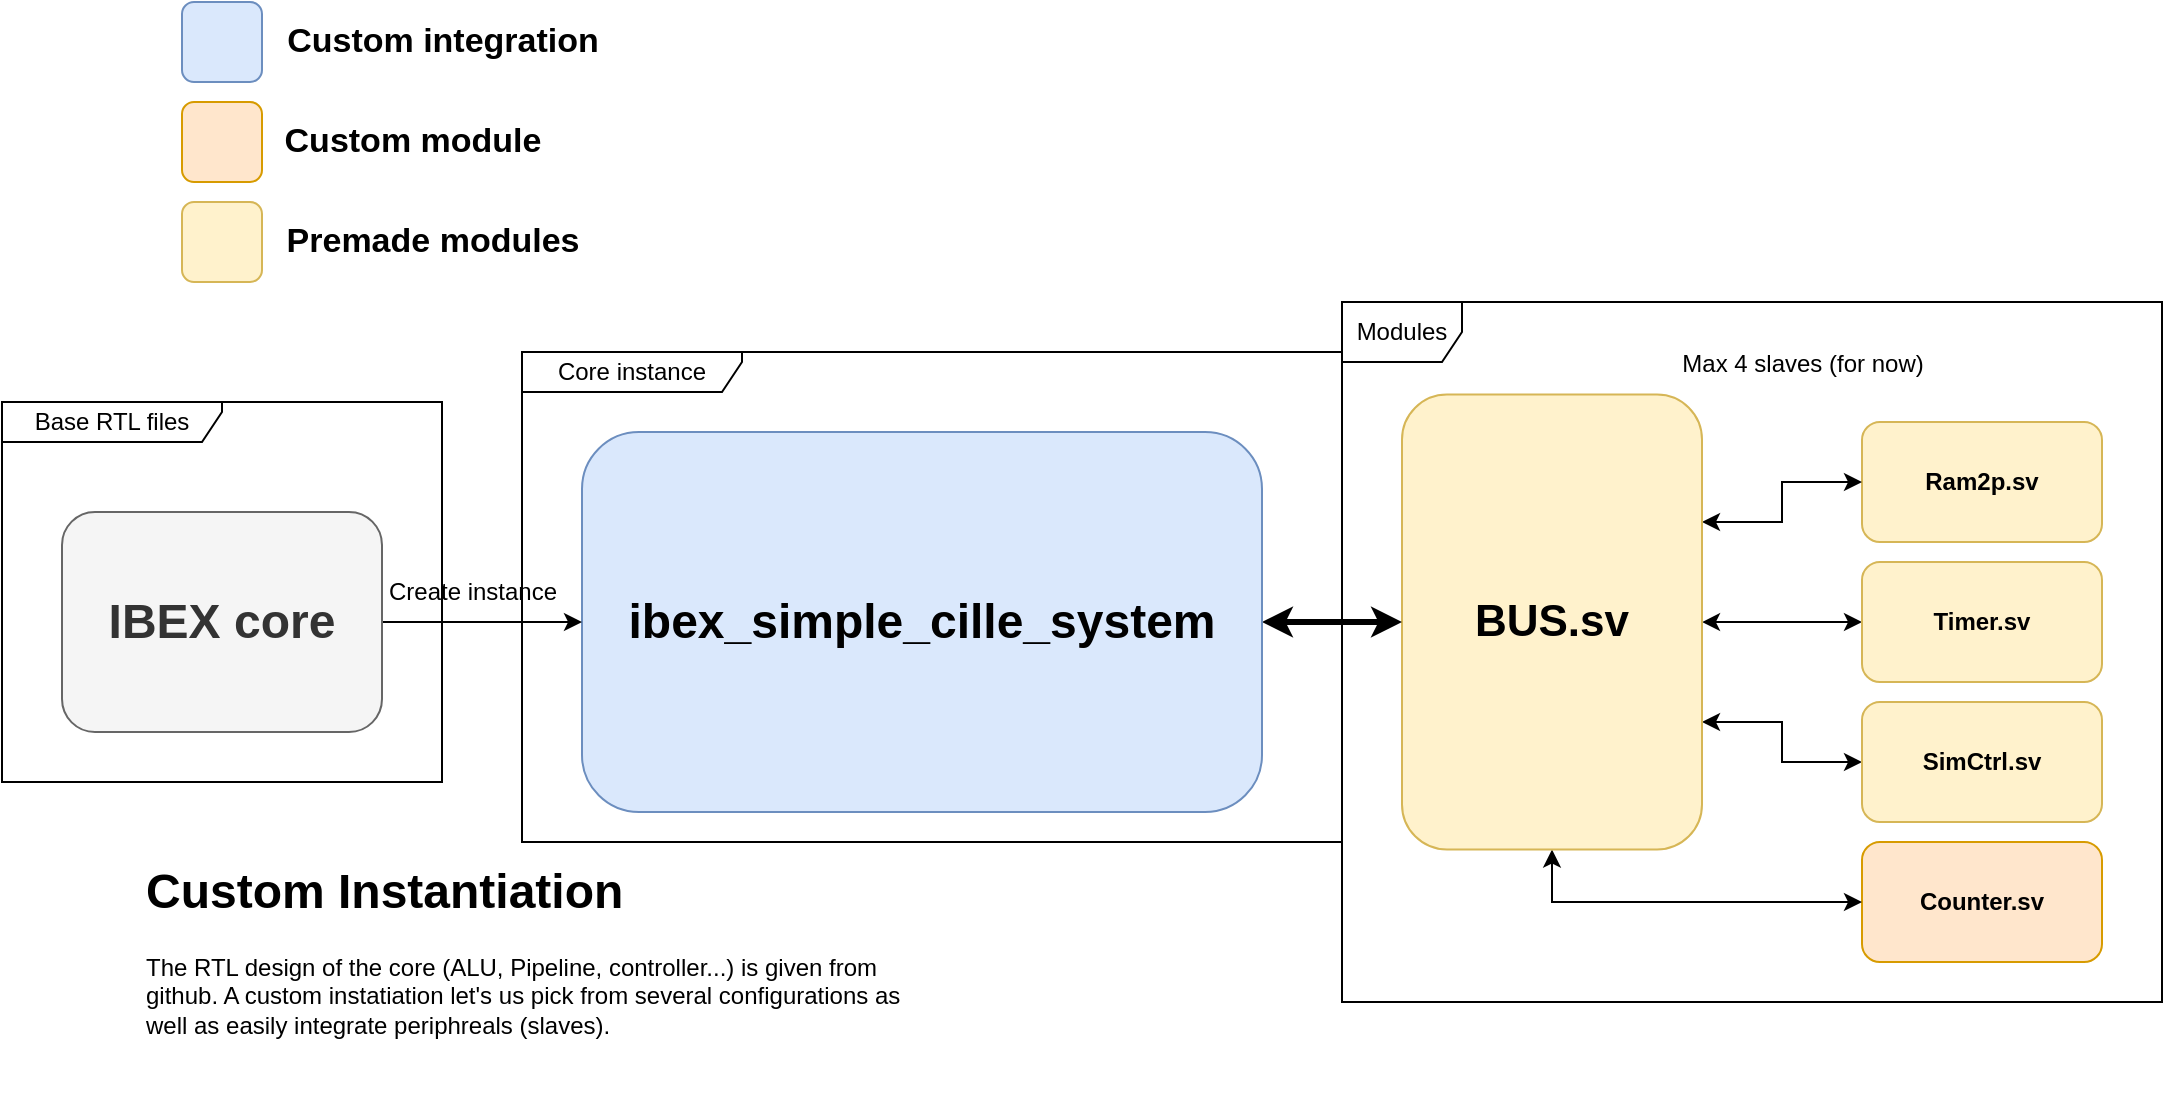 <mxfile version="24.4.0" type="device" pages="2">
  <diagram name="Overall block diagram" id="V-TUKnoeNBvrXeJQ17XT">
    <mxGraphModel dx="2565" dy="983" grid="1" gridSize="10" guides="1" tooltips="1" connect="1" arrows="1" fold="1" page="1" pageScale="1" pageWidth="850" pageHeight="1100" math="0" shadow="0">
      <root>
        <mxCell id="0" />
        <mxCell id="1" parent="0" />
        <mxCell id="teQcWFjBec7qC7DViaNI-1" value="&lt;b&gt;Counter.sv&lt;/b&gt;" style="rounded=1;whiteSpace=wrap;html=1;fillColor=#ffe6cc;strokeColor=#d79b00;" parent="1" vertex="1">
          <mxGeometry x="180" y="650" width="120" height="60" as="geometry" />
        </mxCell>
        <mxCell id="teQcWFjBec7qC7DViaNI-2" value="&lt;b&gt;Ram2p.sv&lt;/b&gt;" style="rounded=1;whiteSpace=wrap;html=1;fillColor=#fff2cc;strokeColor=#d6b656;" parent="1" vertex="1">
          <mxGeometry x="180" y="440" width="120" height="60" as="geometry" />
        </mxCell>
        <mxCell id="zOxFu8eX7CpoIdhw1G43-1" style="edgeStyle=orthogonalEdgeStyle;rounded=0;orthogonalLoop=1;jettySize=auto;html=1;startArrow=classic;startFill=1;" edge="1" parent="1" source="teQcWFjBec7qC7DViaNI-3" target="teQcWFjBec7qC7DViaNI-2">
          <mxGeometry relative="1" as="geometry">
            <Array as="points">
              <mxPoint x="140" y="490" />
              <mxPoint x="140" y="470" />
            </Array>
          </mxGeometry>
        </mxCell>
        <mxCell id="zOxFu8eX7CpoIdhw1G43-2" style="edgeStyle=orthogonalEdgeStyle;rounded=0;orthogonalLoop=1;jettySize=auto;html=1;entryX=0;entryY=0.5;entryDx=0;entryDy=0;startArrow=classic;startFill=1;" edge="1" parent="1" source="teQcWFjBec7qC7DViaNI-3" target="teQcWFjBec7qC7DViaNI-6">
          <mxGeometry relative="1" as="geometry" />
        </mxCell>
        <mxCell id="zOxFu8eX7CpoIdhw1G43-3" style="edgeStyle=orthogonalEdgeStyle;rounded=0;orthogonalLoop=1;jettySize=auto;html=1;entryX=0;entryY=0.5;entryDx=0;entryDy=0;startArrow=classic;startFill=1;" edge="1" parent="1" source="teQcWFjBec7qC7DViaNI-3" target="teQcWFjBec7qC7DViaNI-23">
          <mxGeometry relative="1" as="geometry">
            <Array as="points">
              <mxPoint x="140" y="590" />
              <mxPoint x="140" y="610" />
            </Array>
          </mxGeometry>
        </mxCell>
        <mxCell id="zOxFu8eX7CpoIdhw1G43-5" style="edgeStyle=orthogonalEdgeStyle;rounded=0;orthogonalLoop=1;jettySize=auto;html=1;exitX=0.5;exitY=1;exitDx=0;exitDy=0;startArrow=classic;startFill=1;" edge="1" parent="1" source="teQcWFjBec7qC7DViaNI-3" target="teQcWFjBec7qC7DViaNI-1">
          <mxGeometry relative="1" as="geometry">
            <Array as="points">
              <mxPoint x="25" y="680" />
            </Array>
          </mxGeometry>
        </mxCell>
        <mxCell id="teQcWFjBec7qC7DViaNI-3" value="&lt;font style=&quot;font-size: 22px;&quot;&gt;&lt;b&gt;BUS.sv&lt;/b&gt;&lt;/font&gt;" style="rounded=1;whiteSpace=wrap;html=1;fillColor=#fff2cc;strokeColor=#d6b656;" parent="1" vertex="1">
          <mxGeometry x="-50" y="426.25" width="150" height="227.5" as="geometry" />
        </mxCell>
        <mxCell id="teQcWFjBec7qC7DViaNI-5" style="edgeStyle=orthogonalEdgeStyle;rounded=0;orthogonalLoop=1;jettySize=auto;html=1;entryX=0;entryY=0.5;entryDx=0;entryDy=0;strokeWidth=3;startArrow=classic;startFill=1;" parent="1" source="teQcWFjBec7qC7DViaNI-4" target="teQcWFjBec7qC7DViaNI-3" edge="1">
          <mxGeometry relative="1" as="geometry" />
        </mxCell>
        <mxCell id="teQcWFjBec7qC7DViaNI-4" value="&lt;span style=&quot;font-size: 24px;&quot;&gt;&lt;b&gt;ibex_simple_cille_system&lt;/b&gt;&lt;/span&gt;" style="rounded=1;whiteSpace=wrap;html=1;fillColor=#dae8fc;strokeColor=#6c8ebf;" parent="1" vertex="1">
          <mxGeometry x="-460" y="445" width="340" height="190" as="geometry" />
        </mxCell>
        <mxCell id="teQcWFjBec7qC7DViaNI-6" value="&lt;b&gt;Timer.sv&lt;/b&gt;" style="rounded=1;whiteSpace=wrap;html=1;fillColor=#fff2cc;strokeColor=#d6b656;" parent="1" vertex="1">
          <mxGeometry x="180" y="510" width="120" height="60" as="geometry" />
        </mxCell>
        <mxCell id="teQcWFjBec7qC7DViaNI-23" value="&lt;b&gt;SimCtrl.sv&lt;/b&gt;" style="rounded=1;whiteSpace=wrap;html=1;fillColor=#fff2cc;strokeColor=#d6b656;" parent="1" vertex="1">
          <mxGeometry x="180" y="580" width="120" height="60" as="geometry" />
        </mxCell>
        <mxCell id="teQcWFjBec7qC7DViaNI-25" value="Modules" style="shape=umlFrame;whiteSpace=wrap;html=1;pointerEvents=0;" parent="1" vertex="1">
          <mxGeometry x="-80" y="380" width="410" height="350" as="geometry" />
        </mxCell>
        <mxCell id="oAhusU45HDdvE4szduK1-1" value="" style="rounded=1;whiteSpace=wrap;html=1;fillColor=#dae8fc;strokeColor=#6c8ebf;" vertex="1" parent="1">
          <mxGeometry x="-660" y="230" width="40" height="40" as="geometry" />
        </mxCell>
        <mxCell id="oAhusU45HDdvE4szduK1-2" value="" style="rounded=1;whiteSpace=wrap;html=1;fillColor=#ffe6cc;strokeColor=#d79b00;" vertex="1" parent="1">
          <mxGeometry x="-660" y="280" width="40" height="40" as="geometry" />
        </mxCell>
        <mxCell id="oAhusU45HDdvE4szduK1-3" value="&lt;b&gt;&lt;font style=&quot;font-size: 17px;&quot;&gt;Custom module&lt;/font&gt;&lt;/b&gt;" style="text;html=1;align=center;verticalAlign=middle;resizable=0;points=[];autosize=1;strokeColor=none;fillColor=none;" vertex="1" parent="1">
          <mxGeometry x="-620" y="285" width="150" height="30" as="geometry" />
        </mxCell>
        <mxCell id="oAhusU45HDdvE4szduK1-4" value="" style="rounded=1;whiteSpace=wrap;html=1;fillColor=#fff2cc;strokeColor=#d6b656;" vertex="1" parent="1">
          <mxGeometry x="-660" y="330" width="40" height="40" as="geometry" />
        </mxCell>
        <mxCell id="oAhusU45HDdvE4szduK1-5" value="&lt;b&gt;&lt;font style=&quot;font-size: 17px;&quot;&gt;Premade modules&lt;/font&gt;&lt;/b&gt;" style="text;html=1;align=center;verticalAlign=middle;resizable=0;points=[];autosize=1;strokeColor=none;fillColor=none;" vertex="1" parent="1">
          <mxGeometry x="-620" y="335" width="170" height="30" as="geometry" />
        </mxCell>
        <mxCell id="oAhusU45HDdvE4szduK1-6" value="&lt;b&gt;&lt;font style=&quot;font-size: 17px;&quot;&gt;Custom integration&lt;/font&gt;&lt;/b&gt;" style="text;html=1;align=center;verticalAlign=middle;resizable=0;points=[];autosize=1;strokeColor=none;fillColor=none;" vertex="1" parent="1">
          <mxGeometry x="-620" y="235" width="180" height="30" as="geometry" />
        </mxCell>
        <mxCell id="oAhusU45HDdvE4szduK1-7" value="Max 4 slaves (for now)" style="text;html=1;align=center;verticalAlign=middle;resizable=0;points=[];autosize=1;strokeColor=none;fillColor=none;" vertex="1" parent="1">
          <mxGeometry x="80" y="396.25" width="140" height="30" as="geometry" />
        </mxCell>
        <mxCell id="oAhusU45HDdvE4szduK1-9" style="edgeStyle=orthogonalEdgeStyle;rounded=0;orthogonalLoop=1;jettySize=auto;html=1;entryX=0;entryY=0.5;entryDx=0;entryDy=0;" edge="1" parent="1" source="oAhusU45HDdvE4szduK1-8" target="teQcWFjBec7qC7DViaNI-4">
          <mxGeometry relative="1" as="geometry" />
        </mxCell>
        <mxCell id="oAhusU45HDdvE4szduK1-8" value="&lt;span style=&quot;font-size: 24px;&quot;&gt;&lt;b&gt;IBEX core&lt;/b&gt;&lt;/span&gt;" style="rounded=1;whiteSpace=wrap;html=1;fillColor=#f5f5f5;fontColor=#333333;strokeColor=#666666;" vertex="1" parent="1">
          <mxGeometry x="-720" y="485" width="160" height="110" as="geometry" />
        </mxCell>
        <mxCell id="oAhusU45HDdvE4szduK1-10" value="&lt;h1 style=&quot;margin-top: 0px;&quot;&gt;Custom Instantiation&lt;/h1&gt;&lt;p&gt;The RTL design of the core (ALU, Pipeline, controller...) is given from github. A custom instatiation let&#39;s us pick from several configurations as well as easily integrate periphreals (slaves).&lt;/p&gt;" style="text;html=1;whiteSpace=wrap;overflow=hidden;rounded=0;" vertex="1" parent="1">
          <mxGeometry x="-680" y="653.75" width="400" height="120" as="geometry" />
        </mxCell>
        <mxCell id="oAhusU45HDdvE4szduK1-11" value="Create instance" style="text;html=1;align=center;verticalAlign=middle;resizable=0;points=[];autosize=1;strokeColor=none;fillColor=none;" vertex="1" parent="1">
          <mxGeometry x="-570" y="510" width="110" height="30" as="geometry" />
        </mxCell>
        <mxCell id="oAhusU45HDdvE4szduK1-12" value="Base RTL files" style="shape=umlFrame;whiteSpace=wrap;html=1;pointerEvents=0;width=110;height=20;" vertex="1" parent="1">
          <mxGeometry x="-750" y="430" width="220" height="190" as="geometry" />
        </mxCell>
        <mxCell id="oAhusU45HDdvE4szduK1-13" value="Core instance" style="shape=umlFrame;whiteSpace=wrap;html=1;pointerEvents=0;width=110;height=20;" vertex="1" parent="1">
          <mxGeometry x="-490" y="405" width="410" height="245" as="geometry" />
        </mxCell>
      </root>
    </mxGraphModel>
  </diagram>
  <diagram id="4DC37cXnblaZ6kd_NXhu" name="Tool flow">
    <mxGraphModel dx="2269" dy="814" grid="1" gridSize="10" guides="1" tooltips="1" connect="1" arrows="1" fold="1" page="1" pageScale="1" pageWidth="850" pageHeight="1100" math="0" shadow="0">
      <root>
        <mxCell id="0" />
        <mxCell id="1" parent="0" />
        <mxCell id="ObuOHvK7sBFQrA4yK2qM-10" style="edgeStyle=orthogonalEdgeStyle;rounded=0;orthogonalLoop=1;jettySize=auto;html=1;entryX=0;entryY=0.5;entryDx=0;entryDy=0;" edge="1" parent="1" source="ObuOHvK7sBFQrA4yK2qM-1" target="ObuOHvK7sBFQrA4yK2qM-11">
          <mxGeometry relative="1" as="geometry">
            <mxPoint x="70" y="540" as="targetPoint" />
          </mxGeometry>
        </mxCell>
        <mxCell id="ObuOHvK7sBFQrA4yK2qM-1" value="&lt;font style=&quot;font-size: 17px;&quot;&gt;&lt;b&gt;FuseSOC&lt;/b&gt;&lt;/font&gt;" style="rounded=1;whiteSpace=wrap;html=1;fillColor=#dae8fc;strokeColor=#6c8ebf;" vertex="1" parent="1">
          <mxGeometry x="-130" y="510" width="120" height="60" as="geometry" />
        </mxCell>
        <mxCell id="ObuOHvK7sBFQrA4yK2qM-17" style="edgeStyle=orthogonalEdgeStyle;rounded=0;orthogonalLoop=1;jettySize=auto;html=1;entryX=0;entryY=0.5;entryDx=0;entryDy=0;" edge="1" parent="1" source="ObuOHvK7sBFQrA4yK2qM-2" target="ObuOHvK7sBFQrA4yK2qM-16">
          <mxGeometry relative="1" as="geometry" />
        </mxCell>
        <mxCell id="ObuOHvK7sBFQrA4yK2qM-19" style="edgeStyle=orthogonalEdgeStyle;rounded=0;orthogonalLoop=1;jettySize=auto;html=1;" edge="1" parent="1" source="ObuOHvK7sBFQrA4yK2qM-2" target="ObuOHvK7sBFQrA4yK2qM-18">
          <mxGeometry relative="1" as="geometry" />
        </mxCell>
        <mxCell id="ObuOHvK7sBFQrA4yK2qM-2" value="&lt;font style=&quot;font-size: 17px;&quot;&gt;&lt;b&gt;Verilator&lt;/b&gt;&lt;/font&gt;" style="rounded=1;whiteSpace=wrap;html=1;fillColor=#dae8fc;strokeColor=#6c8ebf;" vertex="1" parent="1">
          <mxGeometry x="290" y="510" width="120" height="60" as="geometry" />
        </mxCell>
        <mxCell id="ObuOHvK7sBFQrA4yK2qM-12" style="edgeStyle=orthogonalEdgeStyle;rounded=0;orthogonalLoop=1;jettySize=auto;html=1;entryX=0.5;entryY=0;entryDx=0;entryDy=0;" edge="1" parent="1" source="ObuOHvK7sBFQrA4yK2qM-3" target="ObuOHvK7sBFQrA4yK2qM-1">
          <mxGeometry relative="1" as="geometry" />
        </mxCell>
        <mxCell id="ObuOHvK7sBFQrA4yK2qM-3" value="RISC-V Toolchain" style="rounded=1;whiteSpace=wrap;html=1;fillColor=#dae8fc;strokeColor=#6c8ebf;" vertex="1" parent="1">
          <mxGeometry x="-110" y="420" width="80" height="60" as="geometry" />
        </mxCell>
        <mxCell id="ObuOHvK7sBFQrA4yK2qM-7" style="edgeStyle=orthogonalEdgeStyle;rounded=0;orthogonalLoop=1;jettySize=auto;html=1;entryX=0;entryY=0.5;entryDx=0;entryDy=0;" edge="1" parent="1" source="ObuOHvK7sBFQrA4yK2qM-4" target="ObuOHvK7sBFQrA4yK2qM-1">
          <mxGeometry relative="1" as="geometry" />
        </mxCell>
        <mxCell id="ObuOHvK7sBFQrA4yK2qM-4" value="&lt;font style=&quot;font-size: 17px;&quot;&gt;./rtl&lt;/font&gt;" style="rounded=1;whiteSpace=wrap;html=1;fillColor=#ffe6cc;strokeColor=#d79b00;" vertex="1" parent="1">
          <mxGeometry x="-340" y="410" width="140" height="70" as="geometry" />
        </mxCell>
        <mxCell id="ObuOHvK7sBFQrA4yK2qM-8" style="edgeStyle=orthogonalEdgeStyle;rounded=0;orthogonalLoop=1;jettySize=auto;html=1;entryX=0;entryY=0.5;entryDx=0;entryDy=0;" edge="1" parent="1" source="ObuOHvK7sBFQrA4yK2qM-5" target="ObuOHvK7sBFQrA4yK2qM-1">
          <mxGeometry relative="1" as="geometry" />
        </mxCell>
        <mxCell id="ObuOHvK7sBFQrA4yK2qM-5" value="&lt;font style=&quot;font-size: 17px;&quot;&gt;./shared&lt;/font&gt;" style="rounded=1;whiteSpace=wrap;html=1;fillColor=#ffe6cc;strokeColor=#d79b00;" vertex="1" parent="1">
          <mxGeometry x="-340" y="505" width="140" height="70" as="geometry" />
        </mxCell>
        <mxCell id="ObuOHvK7sBFQrA4yK2qM-9" style="edgeStyle=orthogonalEdgeStyle;rounded=0;orthogonalLoop=1;jettySize=auto;html=1;entryX=0;entryY=0.5;entryDx=0;entryDy=0;" edge="1" parent="1" source="ObuOHvK7sBFQrA4yK2qM-6" target="ObuOHvK7sBFQrA4yK2qM-1">
          <mxGeometry relative="1" as="geometry" />
        </mxCell>
        <mxCell id="ObuOHvK7sBFQrA4yK2qM-6" value="&lt;font style=&quot;font-size: 17px;&quot;&gt;.../simple_cille_system&lt;/font&gt;" style="rounded=1;whiteSpace=wrap;html=1;fillColor=#ffe6cc;strokeColor=#d79b00;" vertex="1" parent="1">
          <mxGeometry x="-400" y="590" width="200" height="80" as="geometry" />
        </mxCell>
        <mxCell id="ObuOHvK7sBFQrA4yK2qM-13" style="edgeStyle=orthogonalEdgeStyle;rounded=0;orthogonalLoop=1;jettySize=auto;html=1;" edge="1" parent="1" source="ObuOHvK7sBFQrA4yK2qM-11" target="ObuOHvK7sBFQrA4yK2qM-2">
          <mxGeometry relative="1" as="geometry" />
        </mxCell>
        <mxCell id="ObuOHvK7sBFQrA4yK2qM-11" value="&lt;font style=&quot;font-size: 17px;&quot;&gt;./build&lt;/font&gt;&lt;div style=&quot;font-size: 17px;&quot;&gt;&lt;font style=&quot;font-size: 17px;&quot;&gt;&lt;font style=&quot;font-size: 17px;&quot;&gt;.../&lt;/font&gt;&lt;span style=&quot;background-color: initial;&quot;&gt;simple_cille_system_0&lt;/span&gt;&lt;/font&gt;&lt;/div&gt;" style="rounded=1;whiteSpace=wrap;html=1;fillColor=#ffe6cc;strokeColor=#d79b00;" vertex="1" parent="1">
          <mxGeometry x="30" y="490" width="210" height="100" as="geometry" />
        </mxCell>
        <mxCell id="ObuOHvK7sBFQrA4yK2qM-31" style="edgeStyle=orthogonalEdgeStyle;rounded=0;orthogonalLoop=1;jettySize=auto;html=1;entryX=0.5;entryY=0;entryDx=0;entryDy=0;" edge="1" parent="1" source="ObuOHvK7sBFQrA4yK2qM-14" target="ObuOHvK7sBFQrA4yK2qM-29">
          <mxGeometry relative="1" as="geometry" />
        </mxCell>
        <mxCell id="ObuOHvK7sBFQrA4yK2qM-14" value="&lt;span style=&quot;font-size: 17px;&quot;&gt;Hello_world.c&lt;/span&gt;" style="rounded=1;whiteSpace=wrap;html=1;" vertex="1" parent="1">
          <mxGeometry x="285" y="250" width="130" height="70" as="geometry" />
        </mxCell>
        <mxCell id="ObuOHvK7sBFQrA4yK2qM-16" value="&lt;font style=&quot;font-size: 17px;&quot;&gt;wave_view.fst&lt;/font&gt;" style="rounded=1;whiteSpace=wrap;html=1;" vertex="1" parent="1">
          <mxGeometry x="480" y="550" width="120" height="60" as="geometry" />
        </mxCell>
        <mxCell id="ObuOHvK7sBFQrA4yK2qM-18" value="&lt;span style=&quot;font-size: 17px;&quot;&gt;simulation.log&lt;/span&gt;" style="rounded=1;whiteSpace=wrap;html=1;" vertex="1" parent="1">
          <mxGeometry x="480" y="480" width="120" height="60" as="geometry" />
        </mxCell>
        <mxCell id="ObuOHvK7sBFQrA4yK2qM-20" value="" style="rounded=1;whiteSpace=wrap;html=1;fillColor=#dae8fc;strokeColor=#6c8ebf;" vertex="1" parent="1">
          <mxGeometry x="-340" y="220" width="40" height="40" as="geometry" />
        </mxCell>
        <mxCell id="ObuOHvK7sBFQrA4yK2qM-21" value="" style="rounded=1;whiteSpace=wrap;html=1;fillColor=#ffe6cc;strokeColor=#d79b00;" vertex="1" parent="1">
          <mxGeometry x="-340" y="170" width="40" height="40" as="geometry" />
        </mxCell>
        <mxCell id="ObuOHvK7sBFQrA4yK2qM-22" value="&lt;b&gt;&lt;font style=&quot;font-size: 17px;&quot;&gt;Folders&lt;/font&gt;&lt;/b&gt;" style="text;html=1;align=center;verticalAlign=middle;resizable=0;points=[];autosize=1;strokeColor=none;fillColor=none;" vertex="1" parent="1">
          <mxGeometry x="-300" y="178" width="80" height="30" as="geometry" />
        </mxCell>
        <mxCell id="ObuOHvK7sBFQrA4yK2qM-23" value="&lt;b&gt;&lt;font style=&quot;font-size: 17px;&quot;&gt;SW tools&lt;/font&gt;&lt;/b&gt;" style="text;html=1;align=center;verticalAlign=middle;resizable=0;points=[];autosize=1;strokeColor=none;fillColor=none;" vertex="1" parent="1">
          <mxGeometry x="-300" y="225" width="100" height="30" as="geometry" />
        </mxCell>
        <mxCell id="ObuOHvK7sBFQrA4yK2qM-24" value="" style="rounded=1;whiteSpace=wrap;html=1;" vertex="1" parent="1">
          <mxGeometry x="-340" y="270" width="40" height="40" as="geometry" />
        </mxCell>
        <mxCell id="ObuOHvK7sBFQrA4yK2qM-25" value="&lt;b&gt;&lt;font style=&quot;font-size: 17px;&quot;&gt;Files&lt;/font&gt;&lt;/b&gt;" style="text;html=1;align=center;verticalAlign=middle;resizable=0;points=[];autosize=1;strokeColor=none;fillColor=none;" vertex="1" parent="1">
          <mxGeometry x="-290" y="275" width="60" height="30" as="geometry" />
        </mxCell>
        <mxCell id="ObuOHvK7sBFQrA4yK2qM-27" value="&lt;p style=&quot;margin-top: 0px;&quot;&gt;&lt;span style=&quot;font-size: 12px; font-weight: 400;&quot;&gt;Collects all needed rtl files. Builds the simulator binary based on the installed RISC-V Toolchain. Core configuration specified here.&lt;/span&gt;&lt;/p&gt;" style="text;html=1;whiteSpace=wrap;overflow=hidden;rounded=0;align=center;" vertex="1" parent="1">
          <mxGeometry x="-130" y="577" width="120" height="123" as="geometry" />
        </mxCell>
        <mxCell id="ObuOHvK7sBFQrA4yK2qM-28" value="Simulates the program running on the core by &quot;verilating&quot; both (turning everything into C++ code). Very fast and also does linting." style="text;html=1;whiteSpace=wrap;overflow=hidden;rounded=0;align=center;" vertex="1" parent="1">
          <mxGeometry x="290" y="575" width="120" height="123" as="geometry" />
        </mxCell>
        <mxCell id="ObuOHvK7sBFQrA4yK2qM-32" style="edgeStyle=orthogonalEdgeStyle;rounded=0;orthogonalLoop=1;jettySize=auto;html=1;entryX=0.5;entryY=0;entryDx=0;entryDy=0;" edge="1" parent="1" source="ObuOHvK7sBFQrA4yK2qM-29" target="ObuOHvK7sBFQrA4yK2qM-30">
          <mxGeometry relative="1" as="geometry" />
        </mxCell>
        <mxCell id="ObuOHvK7sBFQrA4yK2qM-29" value="&lt;span style=&quot;font-size: 17px;&quot;&gt;Compiler&lt;/span&gt;" style="rounded=1;whiteSpace=wrap;html=1;fillColor=#dae8fc;strokeColor=#6c8ebf;" vertex="1" parent="1">
          <mxGeometry x="302.5" y="340" width="95" height="50" as="geometry" />
        </mxCell>
        <mxCell id="ObuOHvK7sBFQrA4yK2qM-33" style="edgeStyle=orthogonalEdgeStyle;rounded=0;orthogonalLoop=1;jettySize=auto;html=1;entryX=0.5;entryY=0;entryDx=0;entryDy=0;" edge="1" parent="1" source="ObuOHvK7sBFQrA4yK2qM-30" target="ObuOHvK7sBFQrA4yK2qM-2">
          <mxGeometry relative="1" as="geometry" />
        </mxCell>
        <mxCell id="ObuOHvK7sBFQrA4yK2qM-30" value="&lt;span style=&quot;font-size: 17px;&quot;&gt;Hello_world.elf&lt;/span&gt;" style="rounded=1;whiteSpace=wrap;html=1;" vertex="1" parent="1">
          <mxGeometry x="285" y="415" width="130" height="70" as="geometry" />
        </mxCell>
      </root>
    </mxGraphModel>
  </diagram>
</mxfile>
